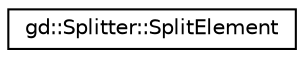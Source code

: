 digraph "Graphical Class Hierarchy"
{
  edge [fontname="Helvetica",fontsize="10",labelfontname="Helvetica",labelfontsize="10"];
  node [fontname="Helvetica",fontsize="10",shape=record];
  rankdir="LR";
  Node1 [label="gd::Splitter::SplitElement",height=0.2,width=0.4,color="black", fillcolor="white", style="filled",URL="$structgd_1_1_splitter_1_1_split_element.html",tooltip="Represents an element as returned by gd::Splitter:Split. "];
}
